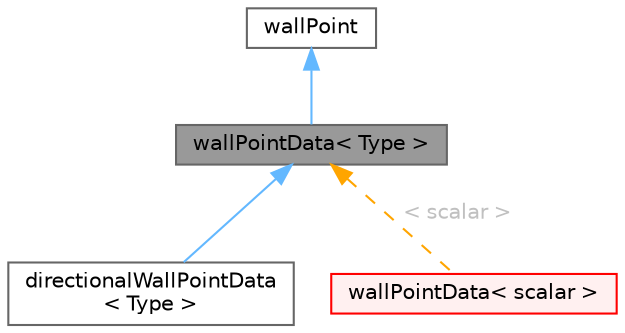 digraph "wallPointData&lt; Type &gt;"
{
 // LATEX_PDF_SIZE
  bgcolor="transparent";
  edge [fontname=Helvetica,fontsize=10,labelfontname=Helvetica,labelfontsize=10];
  node [fontname=Helvetica,fontsize=10,shape=box,height=0.2,width=0.4];
  Node1 [id="Node000001",label="wallPointData\< Type \>",height=0.2,width=0.4,color="gray40", fillcolor="grey60", style="filled", fontcolor="black",tooltip="Holds information (coordinate and normal) regarding nearest wall point."];
  Node2 -> Node1 [id="edge1_Node000001_Node000002",dir="back",color="steelblue1",style="solid",tooltip=" "];
  Node2 [id="Node000002",label="wallPoint",height=0.2,width=0.4,color="gray40", fillcolor="white", style="filled",URL="$classFoam_1_1wallPoint.html",tooltip="Holds information regarding nearest wall point. Used in wall distance calculation."];
  Node1 -> Node3 [id="edge2_Node000001_Node000003",dir="back",color="steelblue1",style="solid",tooltip=" "];
  Node3 [id="Node000003",label="directionalWallPointData\l\< Type \>",height=0.2,width=0.4,color="gray40", fillcolor="white", style="filled",URL="$classFoam_1_1directionalWallPointData.html",tooltip="Holds information (coordinate and normal) regarding the nearest wall point."];
  Node1 -> Node4 [id="edge3_Node000001_Node000004",dir="back",color="orange",style="dashed",tooltip=" ",label=" \< scalar \>",fontcolor="grey" ];
  Node4 [id="Node000004",label="wallPointData\< scalar \>",height=0.2,width=0.4,color="red", fillcolor="#FFF0F0", style="filled",URL="$classFoam_1_1wallPointData.html",tooltip=" "];
}
